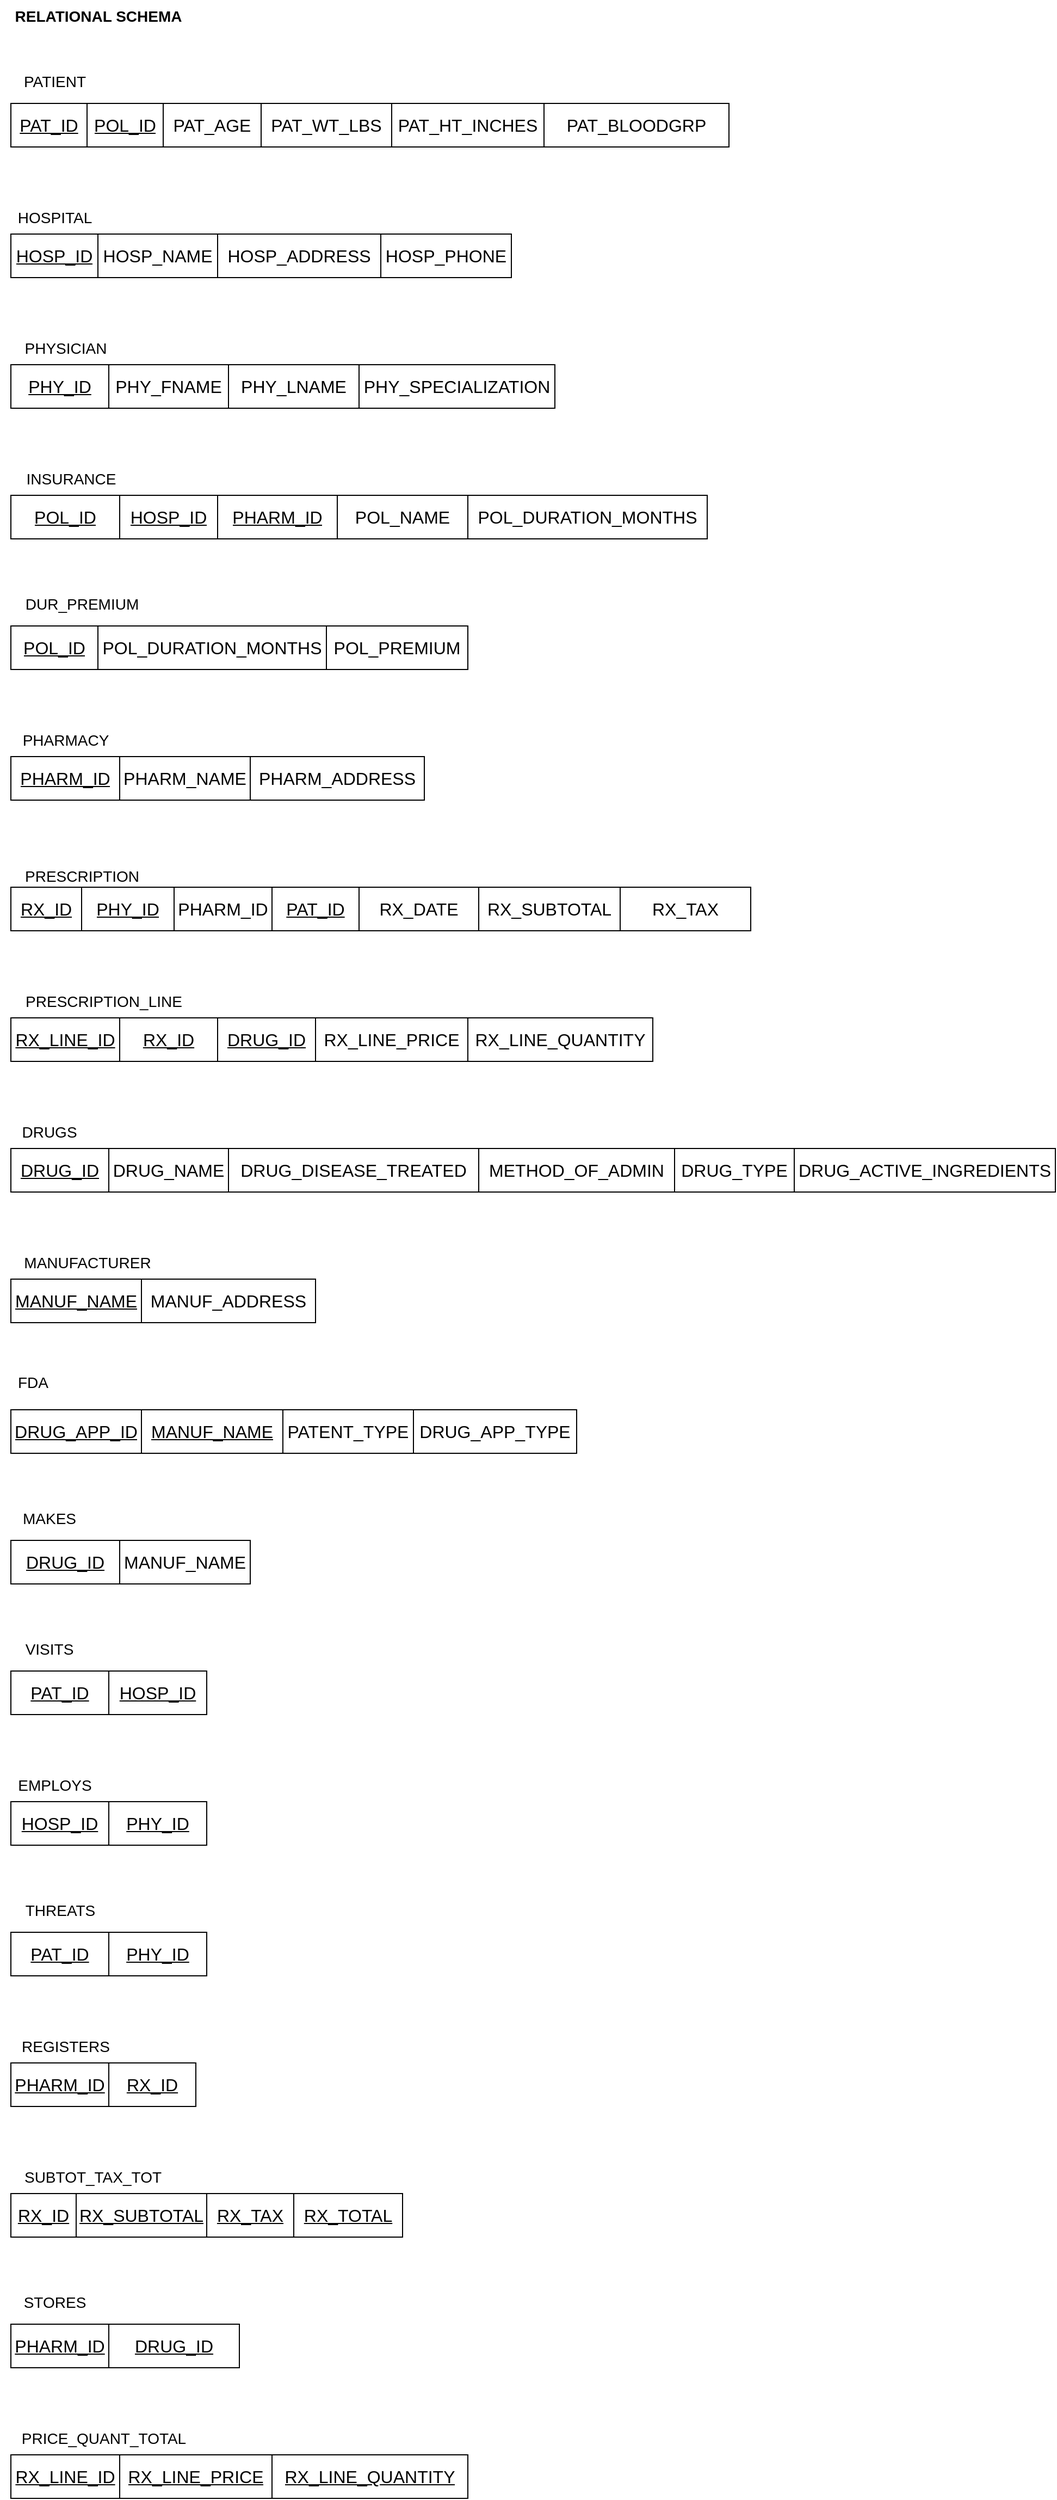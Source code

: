 <mxfile version="20.8.22" type="device"><diagram name="Page-1" id="FO2yxtECgsVE-510aIQK"><mxGraphModel dx="1804" dy="647" grid="1" gridSize="10" guides="1" tooltips="1" connect="1" arrows="1" fold="1" page="1" pageScale="1" pageWidth="850" pageHeight="1100" math="0" shadow="0"><root><mxCell id="0"/><mxCell id="1" parent="0"/><mxCell id="-_UWypCyDDs9luYid3lw-1" value="" style="shape=table;startSize=0;container=1;collapsible=0;childLayout=tableLayout;fontSize=16;" vertex="1" parent="1"><mxGeometry y="120" width="230" height="40" as="geometry"/></mxCell><mxCell id="-_UWypCyDDs9luYid3lw-2" value="" style="shape=tableRow;horizontal=0;startSize=0;swimlaneHead=0;swimlaneBody=0;strokeColor=inherit;top=0;left=0;bottom=0;right=0;collapsible=0;dropTarget=0;fillColor=none;points=[[0,0.5],[1,0.5]];portConstraint=eastwest;fontSize=16;" vertex="1" parent="-_UWypCyDDs9luYid3lw-1"><mxGeometry width="230" height="40" as="geometry"/></mxCell><mxCell id="-_UWypCyDDs9luYid3lw-3" value="&lt;u&gt;PAT_ID&lt;/u&gt;" style="shape=partialRectangle;html=1;whiteSpace=wrap;connectable=0;strokeColor=inherit;overflow=hidden;fillColor=none;top=0;left=0;bottom=0;right=0;pointerEvents=1;fontSize=16;" vertex="1" parent="-_UWypCyDDs9luYid3lw-2"><mxGeometry width="70" height="40" as="geometry"><mxRectangle width="70" height="40" as="alternateBounds"/></mxGeometry></mxCell><mxCell id="-_UWypCyDDs9luYid3lw-4" value="&lt;u&gt;POL_ID&lt;/u&gt;" style="shape=partialRectangle;html=1;whiteSpace=wrap;connectable=0;strokeColor=inherit;overflow=hidden;fillColor=none;top=0;left=0;bottom=0;right=0;pointerEvents=1;fontSize=16;" vertex="1" parent="-_UWypCyDDs9luYid3lw-2"><mxGeometry x="70" width="70" height="40" as="geometry"><mxRectangle width="70" height="40" as="alternateBounds"/></mxGeometry></mxCell><mxCell id="-_UWypCyDDs9luYid3lw-5" value="PAT_AGE" style="shape=partialRectangle;html=1;whiteSpace=wrap;connectable=0;strokeColor=inherit;overflow=hidden;fillColor=none;top=0;left=0;bottom=0;right=0;pointerEvents=1;fontSize=16;" vertex="1" parent="-_UWypCyDDs9luYid3lw-2"><mxGeometry x="140" width="90" height="40" as="geometry"><mxRectangle width="90" height="40" as="alternateBounds"/></mxGeometry></mxCell><mxCell id="-_UWypCyDDs9luYid3lw-14" value="" style="shape=table;startSize=0;container=1;collapsible=0;childLayout=tableLayout;fontSize=16;" vertex="1" parent="1"><mxGeometry x="230" y="120" width="430" height="40" as="geometry"/></mxCell><mxCell id="-_UWypCyDDs9luYid3lw-15" value="" style="shape=tableRow;horizontal=0;startSize=0;swimlaneHead=0;swimlaneBody=0;strokeColor=inherit;top=0;left=0;bottom=0;right=0;collapsible=0;dropTarget=0;fillColor=none;points=[[0,0.5],[1,0.5]];portConstraint=eastwest;fontSize=16;" vertex="1" parent="-_UWypCyDDs9luYid3lw-14"><mxGeometry width="430" height="40" as="geometry"/></mxCell><mxCell id="-_UWypCyDDs9luYid3lw-16" value="PAT_WT_LBS" style="shape=partialRectangle;html=1;whiteSpace=wrap;connectable=0;strokeColor=inherit;overflow=hidden;fillColor=none;top=0;left=0;bottom=0;right=0;pointerEvents=1;fontSize=16;" vertex="1" parent="-_UWypCyDDs9luYid3lw-15"><mxGeometry width="120" height="40" as="geometry"><mxRectangle width="120" height="40" as="alternateBounds"/></mxGeometry></mxCell><mxCell id="-_UWypCyDDs9luYid3lw-17" value="PAT_HT_INCHES" style="shape=partialRectangle;html=1;whiteSpace=wrap;connectable=0;strokeColor=inherit;overflow=hidden;fillColor=none;top=0;left=0;bottom=0;right=0;pointerEvents=1;fontSize=16;" vertex="1" parent="-_UWypCyDDs9luYid3lw-15"><mxGeometry x="120" width="140" height="40" as="geometry"><mxRectangle width="140" height="40" as="alternateBounds"/></mxGeometry></mxCell><mxCell id="-_UWypCyDDs9luYid3lw-18" value="PAT_BLOODGRP" style="shape=partialRectangle;html=1;whiteSpace=wrap;connectable=0;strokeColor=inherit;overflow=hidden;fillColor=none;top=0;left=0;bottom=0;right=0;pointerEvents=1;fontSize=16;" vertex="1" parent="-_UWypCyDDs9luYid3lw-15"><mxGeometry x="260" width="170" height="40" as="geometry"><mxRectangle width="170" height="40" as="alternateBounds"/></mxGeometry></mxCell><mxCell id="-_UWypCyDDs9luYid3lw-19" value="&lt;font style=&quot;font-size: 14px;&quot;&gt;&lt;b&gt;RELATIONAL SCHEMA&lt;/b&gt;&lt;/font&gt;" style="text;html=1;align=center;verticalAlign=middle;resizable=0;points=[];autosize=1;strokeColor=none;fillColor=none;" vertex="1" parent="1"><mxGeometry x="-10" y="25" width="180" height="30" as="geometry"/></mxCell><mxCell id="-_UWypCyDDs9luYid3lw-20" value="PATIENT" style="text;html=1;align=center;verticalAlign=middle;resizable=0;points=[];autosize=1;strokeColor=none;fillColor=none;fontSize=14;" vertex="1" parent="1"><mxGeometry y="85" width="80" height="30" as="geometry"/></mxCell><mxCell id="-_UWypCyDDs9luYid3lw-21" value="HOSPITAL" style="text;html=1;align=center;verticalAlign=middle;resizable=0;points=[];autosize=1;strokeColor=none;fillColor=none;fontSize=14;" vertex="1" parent="1"><mxGeometry x="-5" y="210" width="90" height="30" as="geometry"/></mxCell><mxCell id="-_UWypCyDDs9luYid3lw-22" value="" style="shape=table;startSize=0;container=1;collapsible=0;childLayout=tableLayout;fontSize=16;" vertex="1" parent="1"><mxGeometry y="240" width="340" height="40" as="geometry"/></mxCell><mxCell id="-_UWypCyDDs9luYid3lw-23" value="" style="shape=tableRow;horizontal=0;startSize=0;swimlaneHead=0;swimlaneBody=0;strokeColor=inherit;top=0;left=0;bottom=0;right=0;collapsible=0;dropTarget=0;fillColor=none;points=[[0,0.5],[1,0.5]];portConstraint=eastwest;fontSize=16;" vertex="1" parent="-_UWypCyDDs9luYid3lw-22"><mxGeometry width="340" height="40" as="geometry"/></mxCell><mxCell id="-_UWypCyDDs9luYid3lw-24" value="&lt;u&gt;HOSP_ID&lt;/u&gt;" style="shape=partialRectangle;html=1;whiteSpace=wrap;connectable=0;strokeColor=inherit;overflow=hidden;fillColor=none;top=0;left=0;bottom=0;right=0;pointerEvents=1;fontSize=16;" vertex="1" parent="-_UWypCyDDs9luYid3lw-23"><mxGeometry width="80" height="40" as="geometry"><mxRectangle width="80" height="40" as="alternateBounds"/></mxGeometry></mxCell><mxCell id="-_UWypCyDDs9luYid3lw-25" value="HOSP_NAME" style="shape=partialRectangle;html=1;whiteSpace=wrap;connectable=0;strokeColor=inherit;overflow=hidden;fillColor=none;top=0;left=0;bottom=0;right=0;pointerEvents=1;fontSize=16;" vertex="1" parent="-_UWypCyDDs9luYid3lw-23"><mxGeometry x="80" width="110" height="40" as="geometry"><mxRectangle width="110" height="40" as="alternateBounds"/></mxGeometry></mxCell><mxCell id="-_UWypCyDDs9luYid3lw-26" value="HOSP_ADDRESS" style="shape=partialRectangle;html=1;whiteSpace=wrap;connectable=0;strokeColor=inherit;overflow=hidden;fillColor=none;top=0;left=0;bottom=0;right=0;pointerEvents=1;fontSize=16;" vertex="1" parent="-_UWypCyDDs9luYid3lw-23"><mxGeometry x="190" width="150" height="40" as="geometry"><mxRectangle width="150" height="40" as="alternateBounds"/></mxGeometry></mxCell><mxCell id="-_UWypCyDDs9luYid3lw-52" value="HOSP_PHONE" style="whiteSpace=wrap;html=1;fontSize=16;startSize=0;" vertex="1" parent="1"><mxGeometry x="340" y="240" width="120" height="40" as="geometry"/></mxCell><mxCell id="-_UWypCyDDs9luYid3lw-54" value="PHYSICIAN" style="text;html=1;align=center;verticalAlign=middle;resizable=0;points=[];autosize=1;strokeColor=none;fillColor=none;fontSize=14;" vertex="1" parent="1"><mxGeometry y="330" width="100" height="30" as="geometry"/></mxCell><mxCell id="-_UWypCyDDs9luYid3lw-55" value="" style="shape=table;startSize=0;container=1;collapsible=0;childLayout=tableLayout;fontSize=16;" vertex="1" parent="1"><mxGeometry y="360" width="320" height="40" as="geometry"/></mxCell><mxCell id="-_UWypCyDDs9luYid3lw-56" value="" style="shape=tableRow;horizontal=0;startSize=0;swimlaneHead=0;swimlaneBody=0;strokeColor=inherit;top=0;left=0;bottom=0;right=0;collapsible=0;dropTarget=0;fillColor=none;points=[[0,0.5],[1,0.5]];portConstraint=eastwest;fontSize=16;" vertex="1" parent="-_UWypCyDDs9luYid3lw-55"><mxGeometry width="320" height="40" as="geometry"/></mxCell><mxCell id="-_UWypCyDDs9luYid3lw-57" value="&lt;u&gt;PHY_ID&lt;/u&gt;" style="shape=partialRectangle;html=1;whiteSpace=wrap;connectable=0;strokeColor=inherit;overflow=hidden;fillColor=none;top=0;left=0;bottom=0;right=0;pointerEvents=1;fontSize=16;" vertex="1" parent="-_UWypCyDDs9luYid3lw-56"><mxGeometry width="90" height="40" as="geometry"><mxRectangle width="90" height="40" as="alternateBounds"/></mxGeometry></mxCell><mxCell id="-_UWypCyDDs9luYid3lw-58" value="PHY_FNAME" style="shape=partialRectangle;html=1;whiteSpace=wrap;connectable=0;strokeColor=inherit;overflow=hidden;fillColor=none;top=0;left=0;bottom=0;right=0;pointerEvents=1;fontSize=16;" vertex="1" parent="-_UWypCyDDs9luYid3lw-56"><mxGeometry x="90" width="110" height="40" as="geometry"><mxRectangle width="110" height="40" as="alternateBounds"/></mxGeometry></mxCell><mxCell id="-_UWypCyDDs9luYid3lw-59" value="PHY_LNAME" style="shape=partialRectangle;html=1;whiteSpace=wrap;connectable=0;strokeColor=inherit;overflow=hidden;fillColor=none;top=0;left=0;bottom=0;right=0;pointerEvents=1;fontSize=16;" vertex="1" parent="-_UWypCyDDs9luYid3lw-56"><mxGeometry x="200" width="120" height="40" as="geometry"><mxRectangle width="120" height="40" as="alternateBounds"/></mxGeometry></mxCell><mxCell id="-_UWypCyDDs9luYid3lw-68" value="PHY_SPECIALIZATION" style="whiteSpace=wrap;html=1;fontSize=16;startSize=0;" vertex="1" parent="1"><mxGeometry x="320" y="360" width="180" height="40" as="geometry"/></mxCell><mxCell id="-_UWypCyDDs9luYid3lw-70" value="INSURANCE" style="text;html=1;align=center;verticalAlign=middle;resizable=0;points=[];autosize=1;strokeColor=none;fillColor=none;fontSize=14;" vertex="1" parent="1"><mxGeometry y="450" width="110" height="30" as="geometry"/></mxCell><mxCell id="-_UWypCyDDs9luYid3lw-71" value="" style="shape=table;startSize=0;container=1;collapsible=0;childLayout=tableLayout;fontSize=16;" vertex="1" parent="1"><mxGeometry y="480" width="300" height="40" as="geometry"/></mxCell><mxCell id="-_UWypCyDDs9luYid3lw-72" value="" style="shape=tableRow;horizontal=0;startSize=0;swimlaneHead=0;swimlaneBody=0;strokeColor=inherit;top=0;left=0;bottom=0;right=0;collapsible=0;dropTarget=0;fillColor=none;points=[[0,0.5],[1,0.5]];portConstraint=eastwest;fontSize=16;" vertex="1" parent="-_UWypCyDDs9luYid3lw-71"><mxGeometry width="300" height="40" as="geometry"/></mxCell><mxCell id="-_UWypCyDDs9luYid3lw-73" value="&lt;u&gt;POL_ID&lt;/u&gt;" style="shape=partialRectangle;html=1;whiteSpace=wrap;connectable=0;strokeColor=inherit;overflow=hidden;fillColor=none;top=0;left=0;bottom=0;right=0;pointerEvents=1;fontSize=16;" vertex="1" parent="-_UWypCyDDs9luYid3lw-72"><mxGeometry width="100" height="40" as="geometry"><mxRectangle width="100" height="40" as="alternateBounds"/></mxGeometry></mxCell><mxCell id="-_UWypCyDDs9luYid3lw-74" value="&lt;u&gt;HOSP_ID&lt;/u&gt;" style="shape=partialRectangle;html=1;whiteSpace=wrap;connectable=0;strokeColor=inherit;overflow=hidden;fillColor=none;top=0;left=0;bottom=0;right=0;pointerEvents=1;fontSize=16;" vertex="1" parent="-_UWypCyDDs9luYid3lw-72"><mxGeometry x="100" width="90" height="40" as="geometry"><mxRectangle width="90" height="40" as="alternateBounds"/></mxGeometry></mxCell><mxCell id="-_UWypCyDDs9luYid3lw-75" value="&lt;u&gt;PHARM_ID&lt;/u&gt;" style="shape=partialRectangle;html=1;whiteSpace=wrap;connectable=0;strokeColor=inherit;overflow=hidden;fillColor=none;top=0;left=0;bottom=0;right=0;pointerEvents=1;fontSize=16;" vertex="1" parent="-_UWypCyDDs9luYid3lw-72"><mxGeometry x="190" width="110" height="40" as="geometry"><mxRectangle width="110" height="40" as="alternateBounds"/></mxGeometry></mxCell><mxCell id="-_UWypCyDDs9luYid3lw-84" value="POL_NAME" style="whiteSpace=wrap;html=1;fontSize=16;startSize=0;" vertex="1" parent="1"><mxGeometry x="300" y="480" width="120" height="40" as="geometry"/></mxCell><mxCell id="-_UWypCyDDs9luYid3lw-86" value="POL_DURATION_MONTHS" style="whiteSpace=wrap;html=1;fontSize=16;startSize=0;" vertex="1" parent="1"><mxGeometry x="420" y="480" width="220" height="40" as="geometry"/></mxCell><mxCell id="-_UWypCyDDs9luYid3lw-88" value="DUR_PREMIUM" style="text;html=1;align=center;verticalAlign=middle;resizable=0;points=[];autosize=1;strokeColor=none;fillColor=none;fontSize=14;" vertex="1" parent="1"><mxGeometry y="565" width="130" height="30" as="geometry"/></mxCell><mxCell id="-_UWypCyDDs9luYid3lw-89" value="" style="shape=table;startSize=0;container=1;collapsible=0;childLayout=tableLayout;fontSize=16;" vertex="1" parent="1"><mxGeometry y="600" width="420" height="40" as="geometry"/></mxCell><mxCell id="-_UWypCyDDs9luYid3lw-90" value="" style="shape=tableRow;horizontal=0;startSize=0;swimlaneHead=0;swimlaneBody=0;strokeColor=inherit;top=0;left=0;bottom=0;right=0;collapsible=0;dropTarget=0;fillColor=none;points=[[0,0.5],[1,0.5]];portConstraint=eastwest;fontSize=16;" vertex="1" parent="-_UWypCyDDs9luYid3lw-89"><mxGeometry width="420" height="40" as="geometry"/></mxCell><mxCell id="-_UWypCyDDs9luYid3lw-91" value="&lt;u&gt;POL_ID&lt;/u&gt;" style="shape=partialRectangle;html=1;whiteSpace=wrap;connectable=0;strokeColor=inherit;overflow=hidden;fillColor=none;top=0;left=0;bottom=0;right=0;pointerEvents=1;fontSize=16;" vertex="1" parent="-_UWypCyDDs9luYid3lw-90"><mxGeometry width="80" height="40" as="geometry"><mxRectangle width="80" height="40" as="alternateBounds"/></mxGeometry></mxCell><mxCell id="-_UWypCyDDs9luYid3lw-92" value="POL_DURATION_MONTHS" style="shape=partialRectangle;html=1;whiteSpace=wrap;connectable=0;strokeColor=inherit;overflow=hidden;fillColor=none;top=0;left=0;bottom=0;right=0;pointerEvents=1;fontSize=16;" vertex="1" parent="-_UWypCyDDs9luYid3lw-90"><mxGeometry x="80" width="210" height="40" as="geometry"><mxRectangle width="210" height="40" as="alternateBounds"/></mxGeometry></mxCell><mxCell id="-_UWypCyDDs9luYid3lw-93" value="POL_PREMIUM" style="shape=partialRectangle;html=1;whiteSpace=wrap;connectable=0;strokeColor=inherit;overflow=hidden;fillColor=none;top=0;left=0;bottom=0;right=0;pointerEvents=1;fontSize=16;" vertex="1" parent="-_UWypCyDDs9luYid3lw-90"><mxGeometry x="290" width="130" height="40" as="geometry"><mxRectangle width="130" height="40" as="alternateBounds"/></mxGeometry></mxCell><mxCell id="-_UWypCyDDs9luYid3lw-102" value="PHARMACY" style="text;html=1;align=center;verticalAlign=middle;resizable=0;points=[];autosize=1;strokeColor=none;fillColor=none;fontSize=14;" vertex="1" parent="1"><mxGeometry y="690" width="100" height="30" as="geometry"/></mxCell><mxCell id="-_UWypCyDDs9luYid3lw-103" value="" style="shape=table;startSize=0;container=1;collapsible=0;childLayout=tableLayout;fontSize=16;" vertex="1" parent="1"><mxGeometry y="720" width="380" height="40" as="geometry"/></mxCell><mxCell id="-_UWypCyDDs9luYid3lw-104" value="" style="shape=tableRow;horizontal=0;startSize=0;swimlaneHead=0;swimlaneBody=0;strokeColor=inherit;top=0;left=0;bottom=0;right=0;collapsible=0;dropTarget=0;fillColor=none;points=[[0,0.5],[1,0.5]];portConstraint=eastwest;fontSize=16;" vertex="1" parent="-_UWypCyDDs9luYid3lw-103"><mxGeometry width="380" height="40" as="geometry"/></mxCell><mxCell id="-_UWypCyDDs9luYid3lw-105" value="&lt;u&gt;PHARM_ID&lt;/u&gt;" style="shape=partialRectangle;html=1;whiteSpace=wrap;connectable=0;strokeColor=inherit;overflow=hidden;fillColor=none;top=0;left=0;bottom=0;right=0;pointerEvents=1;fontSize=16;" vertex="1" parent="-_UWypCyDDs9luYid3lw-104"><mxGeometry width="100" height="40" as="geometry"><mxRectangle width="100" height="40" as="alternateBounds"/></mxGeometry></mxCell><mxCell id="-_UWypCyDDs9luYid3lw-106" value="PHARM_NAME" style="shape=partialRectangle;html=1;whiteSpace=wrap;connectable=0;strokeColor=inherit;overflow=hidden;fillColor=none;top=0;left=0;bottom=0;right=0;pointerEvents=1;fontSize=16;" vertex="1" parent="-_UWypCyDDs9luYid3lw-104"><mxGeometry x="100" width="120" height="40" as="geometry"><mxRectangle width="120" height="40" as="alternateBounds"/></mxGeometry></mxCell><mxCell id="-_UWypCyDDs9luYid3lw-107" value="PHARM_ADDRESS" style="shape=partialRectangle;html=1;whiteSpace=wrap;connectable=0;strokeColor=inherit;overflow=hidden;fillColor=none;top=0;left=0;bottom=0;right=0;pointerEvents=1;fontSize=16;" vertex="1" parent="-_UWypCyDDs9luYid3lw-104"><mxGeometry x="220" width="160" height="40" as="geometry"><mxRectangle width="160" height="40" as="alternateBounds"/></mxGeometry></mxCell><mxCell id="-_UWypCyDDs9luYid3lw-116" value="PRESCRIPTION" style="text;html=1;align=center;verticalAlign=middle;resizable=0;points=[];autosize=1;strokeColor=none;fillColor=none;fontSize=14;" vertex="1" parent="1"><mxGeometry y="815" width="130" height="30" as="geometry"/></mxCell><mxCell id="-_UWypCyDDs9luYid3lw-117" value="" style="shape=table;startSize=0;container=1;collapsible=0;childLayout=tableLayout;fontSize=16;" vertex="1" parent="1"><mxGeometry y="840" width="240" height="40" as="geometry"/></mxCell><mxCell id="-_UWypCyDDs9luYid3lw-118" value="" style="shape=tableRow;horizontal=0;startSize=0;swimlaneHead=0;swimlaneBody=0;strokeColor=inherit;top=0;left=0;bottom=0;right=0;collapsible=0;dropTarget=0;fillColor=none;points=[[0,0.5],[1,0.5]];portConstraint=eastwest;fontSize=16;" vertex="1" parent="-_UWypCyDDs9luYid3lw-117"><mxGeometry width="240" height="40" as="geometry"/></mxCell><mxCell id="-_UWypCyDDs9luYid3lw-119" value="&lt;u&gt;RX_ID&lt;/u&gt;" style="shape=partialRectangle;html=1;whiteSpace=wrap;connectable=0;strokeColor=inherit;overflow=hidden;fillColor=none;top=0;left=0;bottom=0;right=0;pointerEvents=1;fontSize=16;" vertex="1" parent="-_UWypCyDDs9luYid3lw-118"><mxGeometry width="65" height="40" as="geometry"><mxRectangle width="65" height="40" as="alternateBounds"/></mxGeometry></mxCell><mxCell id="-_UWypCyDDs9luYid3lw-120" value="&lt;u&gt;PHY_ID&lt;/u&gt;" style="shape=partialRectangle;html=1;whiteSpace=wrap;connectable=0;strokeColor=inherit;overflow=hidden;fillColor=none;top=0;left=0;bottom=0;right=0;pointerEvents=1;fontSize=16;" vertex="1" parent="-_UWypCyDDs9luYid3lw-118"><mxGeometry x="65" width="85" height="40" as="geometry"><mxRectangle width="85" height="40" as="alternateBounds"/></mxGeometry></mxCell><mxCell id="-_UWypCyDDs9luYid3lw-121" value="PHARM_ID" style="shape=partialRectangle;html=1;whiteSpace=wrap;connectable=0;strokeColor=inherit;overflow=hidden;fillColor=none;top=0;left=0;bottom=0;right=0;pointerEvents=1;fontSize=16;" vertex="1" parent="-_UWypCyDDs9luYid3lw-118"><mxGeometry x="150" width="90" height="40" as="geometry"><mxRectangle width="90" height="40" as="alternateBounds"/></mxGeometry></mxCell><mxCell id="-_UWypCyDDs9luYid3lw-130" value="" style="shape=table;startSize=0;container=1;collapsible=0;childLayout=tableLayout;fontSize=16;" vertex="1" parent="1"><mxGeometry x="240" y="840" width="320" height="40" as="geometry"/></mxCell><mxCell id="-_UWypCyDDs9luYid3lw-131" value="" style="shape=tableRow;horizontal=0;startSize=0;swimlaneHead=0;swimlaneBody=0;strokeColor=inherit;top=0;left=0;bottom=0;right=0;collapsible=0;dropTarget=0;fillColor=none;points=[[0,0.5],[1,0.5]];portConstraint=eastwest;fontSize=16;" vertex="1" parent="-_UWypCyDDs9luYid3lw-130"><mxGeometry width="320" height="40" as="geometry"/></mxCell><mxCell id="-_UWypCyDDs9luYid3lw-132" value="&lt;u&gt;PAT_ID&lt;/u&gt;" style="shape=partialRectangle;html=1;whiteSpace=wrap;connectable=0;strokeColor=inherit;overflow=hidden;fillColor=none;top=0;left=0;bottom=0;right=0;pointerEvents=1;fontSize=16;" vertex="1" parent="-_UWypCyDDs9luYid3lw-131"><mxGeometry width="80" height="40" as="geometry"><mxRectangle width="80" height="40" as="alternateBounds"/></mxGeometry></mxCell><mxCell id="-_UWypCyDDs9luYid3lw-133" value="RX_DATE" style="shape=partialRectangle;html=1;whiteSpace=wrap;connectable=0;strokeColor=inherit;overflow=hidden;fillColor=none;top=0;left=0;bottom=0;right=0;pointerEvents=1;fontSize=16;" vertex="1" parent="-_UWypCyDDs9luYid3lw-131"><mxGeometry x="80" width="110" height="40" as="geometry"><mxRectangle width="110" height="40" as="alternateBounds"/></mxGeometry></mxCell><mxCell id="-_UWypCyDDs9luYid3lw-134" value="RX_SUBTOTAL" style="shape=partialRectangle;html=1;whiteSpace=wrap;connectable=0;strokeColor=inherit;overflow=hidden;fillColor=none;top=0;left=0;bottom=0;right=0;pointerEvents=1;fontSize=16;" vertex="1" parent="-_UWypCyDDs9luYid3lw-131"><mxGeometry x="190" width="130" height="40" as="geometry"><mxRectangle width="130" height="40" as="alternateBounds"/></mxGeometry></mxCell><mxCell id="-_UWypCyDDs9luYid3lw-140" value="RX_TAX" style="whiteSpace=wrap;html=1;fontSize=16;startSize=0;" vertex="1" parent="1"><mxGeometry x="560" y="840" width="120" height="40" as="geometry"/></mxCell><mxCell id="-_UWypCyDDs9luYid3lw-142" value="PRESCRIPTION_LINE" style="text;html=1;align=center;verticalAlign=middle;resizable=0;points=[];autosize=1;strokeColor=none;fillColor=none;fontSize=14;" vertex="1" parent="1"><mxGeometry y="930" width="170" height="30" as="geometry"/></mxCell><mxCell id="-_UWypCyDDs9luYid3lw-143" value="" style="shape=table;startSize=0;container=1;collapsible=0;childLayout=tableLayout;fontSize=16;" vertex="1" parent="1"><mxGeometry y="960" width="280" height="40" as="geometry"/></mxCell><mxCell id="-_UWypCyDDs9luYid3lw-144" value="" style="shape=tableRow;horizontal=0;startSize=0;swimlaneHead=0;swimlaneBody=0;strokeColor=inherit;top=0;left=0;bottom=0;right=0;collapsible=0;dropTarget=0;fillColor=none;points=[[0,0.5],[1,0.5]];portConstraint=eastwest;fontSize=16;" vertex="1" parent="-_UWypCyDDs9luYid3lw-143"><mxGeometry width="280" height="40" as="geometry"/></mxCell><mxCell id="-_UWypCyDDs9luYid3lw-145" value="&lt;u&gt;RX_LINE_ID&lt;/u&gt;" style="shape=partialRectangle;html=1;whiteSpace=wrap;connectable=0;strokeColor=inherit;overflow=hidden;fillColor=none;top=0;left=0;bottom=0;right=0;pointerEvents=1;fontSize=16;" vertex="1" parent="-_UWypCyDDs9luYid3lw-144"><mxGeometry width="100" height="40" as="geometry"><mxRectangle width="100" height="40" as="alternateBounds"/></mxGeometry></mxCell><mxCell id="-_UWypCyDDs9luYid3lw-146" value="&lt;u&gt;RX_ID&lt;/u&gt;" style="shape=partialRectangle;html=1;whiteSpace=wrap;connectable=0;strokeColor=inherit;overflow=hidden;fillColor=none;top=0;left=0;bottom=0;right=0;pointerEvents=1;fontSize=16;" vertex="1" parent="-_UWypCyDDs9luYid3lw-144"><mxGeometry x="100" width="90" height="40" as="geometry"><mxRectangle width="90" height="40" as="alternateBounds"/></mxGeometry></mxCell><mxCell id="-_UWypCyDDs9luYid3lw-147" value="&lt;u&gt;DRUG_ID&lt;/u&gt;" style="shape=partialRectangle;html=1;whiteSpace=wrap;connectable=0;strokeColor=inherit;overflow=hidden;fillColor=none;top=0;left=0;bottom=0;right=0;pointerEvents=1;fontSize=16;" vertex="1" parent="-_UWypCyDDs9luYid3lw-144"><mxGeometry x="190" width="90" height="40" as="geometry"><mxRectangle width="90" height="40" as="alternateBounds"/></mxGeometry></mxCell><mxCell id="-_UWypCyDDs9luYid3lw-156" value="RX_LINE_PRICE" style="whiteSpace=wrap;html=1;fontSize=16;startSize=0;" vertex="1" parent="1"><mxGeometry x="280" y="960" width="140" height="40" as="geometry"/></mxCell><mxCell id="-_UWypCyDDs9luYid3lw-158" value="RX_LINE_QUANTITY" style="whiteSpace=wrap;html=1;fontSize=16;startSize=0;" vertex="1" parent="1"><mxGeometry x="420" y="960" width="170" height="40" as="geometry"/></mxCell><mxCell id="-_UWypCyDDs9luYid3lw-160" value="DRUGS" style="text;html=1;align=center;verticalAlign=middle;resizable=0;points=[];autosize=1;strokeColor=none;fillColor=none;fontSize=14;" vertex="1" parent="1"><mxGeometry y="1050" width="70" height="30" as="geometry"/></mxCell><mxCell id="-_UWypCyDDs9luYid3lw-161" value="" style="shape=table;startSize=0;container=1;collapsible=0;childLayout=tableLayout;fontSize=16;" vertex="1" parent="1"><mxGeometry y="1080" width="430" height="40" as="geometry"/></mxCell><mxCell id="-_UWypCyDDs9luYid3lw-162" value="" style="shape=tableRow;horizontal=0;startSize=0;swimlaneHead=0;swimlaneBody=0;strokeColor=inherit;top=0;left=0;bottom=0;right=0;collapsible=0;dropTarget=0;fillColor=none;points=[[0,0.5],[1,0.5]];portConstraint=eastwest;fontSize=16;" vertex="1" parent="-_UWypCyDDs9luYid3lw-161"><mxGeometry width="430" height="40" as="geometry"/></mxCell><mxCell id="-_UWypCyDDs9luYid3lw-163" value="&lt;u&gt;DRUG_ID&lt;/u&gt;" style="shape=partialRectangle;html=1;whiteSpace=wrap;connectable=0;strokeColor=inherit;overflow=hidden;fillColor=none;top=0;left=0;bottom=0;right=0;pointerEvents=1;fontSize=16;" vertex="1" parent="-_UWypCyDDs9luYid3lw-162"><mxGeometry width="90" height="40" as="geometry"><mxRectangle width="90" height="40" as="alternateBounds"/></mxGeometry></mxCell><mxCell id="-_UWypCyDDs9luYid3lw-164" value="DRUG_NAME" style="shape=partialRectangle;html=1;whiteSpace=wrap;connectable=0;strokeColor=inherit;overflow=hidden;fillColor=none;top=0;left=0;bottom=0;right=0;pointerEvents=1;fontSize=16;" vertex="1" parent="-_UWypCyDDs9luYid3lw-162"><mxGeometry x="90" width="110" height="40" as="geometry"><mxRectangle width="110" height="40" as="alternateBounds"/></mxGeometry></mxCell><mxCell id="-_UWypCyDDs9luYid3lw-165" value="DRUG_DISEASE_TREATED" style="shape=partialRectangle;html=1;whiteSpace=wrap;connectable=0;strokeColor=inherit;overflow=hidden;fillColor=none;top=0;left=0;bottom=0;right=0;pointerEvents=1;fontSize=16;" vertex="1" parent="-_UWypCyDDs9luYid3lw-162"><mxGeometry x="200" width="230" height="40" as="geometry"><mxRectangle width="230" height="40" as="alternateBounds"/></mxGeometry></mxCell><mxCell id="-_UWypCyDDs9luYid3lw-174" value="" style="shape=table;startSize=0;container=1;collapsible=0;childLayout=tableLayout;fontSize=16;" vertex="1" parent="1"><mxGeometry x="430" y="1080" width="530" height="40" as="geometry"/></mxCell><mxCell id="-_UWypCyDDs9luYid3lw-175" value="" style="shape=tableRow;horizontal=0;startSize=0;swimlaneHead=0;swimlaneBody=0;strokeColor=inherit;top=0;left=0;bottom=0;right=0;collapsible=0;dropTarget=0;fillColor=none;points=[[0,0.5],[1,0.5]];portConstraint=eastwest;fontSize=16;" vertex="1" parent="-_UWypCyDDs9luYid3lw-174"><mxGeometry width="530" height="40" as="geometry"/></mxCell><mxCell id="-_UWypCyDDs9luYid3lw-176" value="METHOD_OF_ADMIN" style="shape=partialRectangle;html=1;whiteSpace=wrap;connectable=0;strokeColor=inherit;overflow=hidden;fillColor=none;top=0;left=0;bottom=0;right=0;pointerEvents=1;fontSize=16;" vertex="1" parent="-_UWypCyDDs9luYid3lw-175"><mxGeometry width="180" height="40" as="geometry"><mxRectangle width="180" height="40" as="alternateBounds"/></mxGeometry></mxCell><mxCell id="-_UWypCyDDs9luYid3lw-177" value="DRUG_TYPE" style="shape=partialRectangle;html=1;whiteSpace=wrap;connectable=0;strokeColor=inherit;overflow=hidden;fillColor=none;top=0;left=0;bottom=0;right=0;pointerEvents=1;fontSize=16;" vertex="1" parent="-_UWypCyDDs9luYid3lw-175"><mxGeometry x="180" width="110" height="40" as="geometry"><mxRectangle width="110" height="40" as="alternateBounds"/></mxGeometry></mxCell><mxCell id="-_UWypCyDDs9luYid3lw-178" value="DRUG_ACTIVE_INGREDIENTS" style="shape=partialRectangle;html=1;whiteSpace=wrap;connectable=0;strokeColor=inherit;overflow=hidden;fillColor=none;top=0;left=0;bottom=0;right=0;pointerEvents=1;fontSize=16;" vertex="1" parent="-_UWypCyDDs9luYid3lw-175"><mxGeometry x="290" width="240" height="40" as="geometry"><mxRectangle width="240" height="40" as="alternateBounds"/></mxGeometry></mxCell><mxCell id="-_UWypCyDDs9luYid3lw-180" value="MANUFACTURER" style="text;html=1;align=center;verticalAlign=middle;resizable=0;points=[];autosize=1;strokeColor=none;fillColor=none;fontSize=14;" vertex="1" parent="1"><mxGeometry y="1170" width="140" height="30" as="geometry"/></mxCell><mxCell id="-_UWypCyDDs9luYid3lw-207" value="&lt;u&gt;MANUF_NAME&lt;/u&gt;" style="whiteSpace=wrap;html=1;fontSize=16;startSize=0;" vertex="1" parent="1"><mxGeometry y="1200" width="120" height="40" as="geometry"/></mxCell><mxCell id="-_UWypCyDDs9luYid3lw-209" value="MANUF_ADDRESS" style="whiteSpace=wrap;html=1;fontSize=16;startSize=0;" vertex="1" parent="1"><mxGeometry x="120" y="1200" width="160" height="40" as="geometry"/></mxCell><mxCell id="-_UWypCyDDs9luYid3lw-211" value="FDA" style="text;html=1;align=center;verticalAlign=middle;resizable=0;points=[];autosize=1;strokeColor=none;fillColor=none;fontSize=14;" vertex="1" parent="1"><mxGeometry x="-5" y="1280" width="50" height="30" as="geometry"/></mxCell><mxCell id="-_UWypCyDDs9luYid3lw-212" value="" style="shape=table;startSize=0;container=1;collapsible=0;childLayout=tableLayout;fontSize=16;" vertex="1" parent="1"><mxGeometry y="1320" width="370" height="40" as="geometry"/></mxCell><mxCell id="-_UWypCyDDs9luYid3lw-213" value="" style="shape=tableRow;horizontal=0;startSize=0;swimlaneHead=0;swimlaneBody=0;strokeColor=inherit;top=0;left=0;bottom=0;right=0;collapsible=0;dropTarget=0;fillColor=none;points=[[0,0.5],[1,0.5]];portConstraint=eastwest;fontSize=16;" vertex="1" parent="-_UWypCyDDs9luYid3lw-212"><mxGeometry width="370" height="40" as="geometry"/></mxCell><mxCell id="-_UWypCyDDs9luYid3lw-214" value="&lt;u&gt;DRUG_APP_ID&lt;/u&gt;" style="shape=partialRectangle;html=1;whiteSpace=wrap;connectable=0;strokeColor=inherit;overflow=hidden;fillColor=none;top=0;left=0;bottom=0;right=0;pointerEvents=1;fontSize=16;" vertex="1" parent="-_UWypCyDDs9luYid3lw-213"><mxGeometry width="120" height="40" as="geometry"><mxRectangle width="120" height="40" as="alternateBounds"/></mxGeometry></mxCell><mxCell id="-_UWypCyDDs9luYid3lw-215" value="&lt;u&gt;MANUF_NAME&lt;/u&gt;" style="shape=partialRectangle;html=1;whiteSpace=wrap;connectable=0;strokeColor=inherit;overflow=hidden;fillColor=none;top=0;left=0;bottom=0;right=0;pointerEvents=1;fontSize=16;" vertex="1" parent="-_UWypCyDDs9luYid3lw-213"><mxGeometry x="120" width="130" height="40" as="geometry"><mxRectangle width="130" height="40" as="alternateBounds"/></mxGeometry></mxCell><mxCell id="-_UWypCyDDs9luYid3lw-216" value="PATENT_TYPE" style="shape=partialRectangle;html=1;whiteSpace=wrap;connectable=0;strokeColor=inherit;overflow=hidden;fillColor=none;top=0;left=0;bottom=0;right=0;pointerEvents=1;fontSize=16;" vertex="1" parent="-_UWypCyDDs9luYid3lw-213"><mxGeometry x="250" width="120" height="40" as="geometry"><mxRectangle width="120" height="40" as="alternateBounds"/></mxGeometry></mxCell><mxCell id="-_UWypCyDDs9luYid3lw-225" value="DRUG_APP_TYPE" style="whiteSpace=wrap;html=1;fontSize=16;startSize=0;" vertex="1" parent="1"><mxGeometry x="370" y="1320" width="150" height="40" as="geometry"/></mxCell><mxCell id="-_UWypCyDDs9luYid3lw-227" value="MAKES" style="text;html=1;align=center;verticalAlign=middle;resizable=0;points=[];autosize=1;strokeColor=none;fillColor=none;fontSize=14;" vertex="1" parent="1"><mxGeometry y="1405" width="70" height="30" as="geometry"/></mxCell><mxCell id="-_UWypCyDDs9luYid3lw-241" value="&lt;u&gt;DRUG_ID&lt;/u&gt;" style="whiteSpace=wrap;html=1;fontSize=16;startSize=0;" vertex="1" parent="1"><mxGeometry y="1440" width="100" height="40" as="geometry"/></mxCell><mxCell id="-_UWypCyDDs9luYid3lw-243" value="MANUF_NAME" style="whiteSpace=wrap;html=1;fontSize=16;startSize=0;" vertex="1" parent="1"><mxGeometry x="100" y="1440" width="120" height="40" as="geometry"/></mxCell><mxCell id="-_UWypCyDDs9luYid3lw-245" value="VISITS" style="text;html=1;align=center;verticalAlign=middle;resizable=0;points=[];autosize=1;strokeColor=none;fillColor=none;fontSize=14;" vertex="1" parent="1"><mxGeometry y="1525" width="70" height="30" as="geometry"/></mxCell><mxCell id="-_UWypCyDDs9luYid3lw-246" value="&lt;u&gt;PAT_ID&lt;/u&gt;" style="whiteSpace=wrap;html=1;fontSize=16;startSize=0;" vertex="1" parent="1"><mxGeometry y="1560" width="90" height="40" as="geometry"/></mxCell><mxCell id="-_UWypCyDDs9luYid3lw-248" value="&lt;u&gt;HOSP_ID&lt;/u&gt;" style="whiteSpace=wrap;html=1;fontSize=16;startSize=0;" vertex="1" parent="1"><mxGeometry x="90" y="1560" width="90" height="40" as="geometry"/></mxCell><mxCell id="-_UWypCyDDs9luYid3lw-252" value="EMPLOYS" style="text;html=1;align=center;verticalAlign=middle;resizable=0;points=[];autosize=1;strokeColor=none;fillColor=none;fontSize=14;" vertex="1" parent="1"><mxGeometry x="-5" y="1650" width="90" height="30" as="geometry"/></mxCell><mxCell id="-_UWypCyDDs9luYid3lw-266" value="&lt;u&gt;HOSP_ID&lt;/u&gt;" style="whiteSpace=wrap;html=1;fontSize=16;startSize=0;" vertex="1" parent="1"><mxGeometry y="1680" width="90" height="40" as="geometry"/></mxCell><mxCell id="-_UWypCyDDs9luYid3lw-267" value="&lt;u&gt;PHY_ID&lt;/u&gt;" style="whiteSpace=wrap;html=1;fontSize=16;startSize=0;" vertex="1" parent="1"><mxGeometry x="90" y="1680" width="90" height="40" as="geometry"/></mxCell><mxCell id="-_UWypCyDDs9luYid3lw-269" value="THREATS" style="text;html=1;align=center;verticalAlign=middle;resizable=0;points=[];autosize=1;strokeColor=none;fillColor=none;fontSize=14;" vertex="1" parent="1"><mxGeometry y="1765" width="90" height="30" as="geometry"/></mxCell><mxCell id="-_UWypCyDDs9luYid3lw-270" value="&lt;u&gt;PAT_ID&lt;/u&gt;" style="whiteSpace=wrap;html=1;fontSize=16;startSize=0;" vertex="1" parent="1"><mxGeometry y="1800" width="90" height="40" as="geometry"/></mxCell><mxCell id="-_UWypCyDDs9luYid3lw-271" value="&lt;u&gt;PHY_ID&lt;/u&gt;" style="whiteSpace=wrap;html=1;fontSize=16;startSize=0;" vertex="1" parent="1"><mxGeometry x="90" y="1800" width="90" height="40" as="geometry"/></mxCell><mxCell id="-_UWypCyDDs9luYid3lw-272" value="REGISTERS" style="text;html=1;align=center;verticalAlign=middle;resizable=0;points=[];autosize=1;strokeColor=none;fillColor=none;fontSize=14;" vertex="1" parent="1"><mxGeometry y="1890" width="100" height="30" as="geometry"/></mxCell><mxCell id="-_UWypCyDDs9luYid3lw-273" value="&lt;u&gt;PHARM_ID&lt;/u&gt;" style="whiteSpace=wrap;html=1;fontSize=16;startSize=0;" vertex="1" parent="1"><mxGeometry y="1920" width="90" height="40" as="geometry"/></mxCell><mxCell id="-_UWypCyDDs9luYid3lw-274" value="&lt;u&gt;RX_ID&lt;/u&gt;" style="whiteSpace=wrap;html=1;fontSize=16;startSize=0;" vertex="1" parent="1"><mxGeometry x="90" y="1920" width="80" height="40" as="geometry"/></mxCell><mxCell id="-_UWypCyDDs9luYid3lw-276" value="SUBTOT_TAX_TOT" style="text;html=1;align=center;verticalAlign=middle;resizable=0;points=[];autosize=1;strokeColor=none;fillColor=none;fontSize=14;" vertex="1" parent="1"><mxGeometry y="2010" width="150" height="30" as="geometry"/></mxCell><mxCell id="-_UWypCyDDs9luYid3lw-281" value="" style="shape=table;startSize=0;container=1;collapsible=0;childLayout=tableLayout;fontSize=16;" vertex="1" parent="1"><mxGeometry y="2040" width="260" height="40" as="geometry"/></mxCell><mxCell id="-_UWypCyDDs9luYid3lw-282" value="" style="shape=tableRow;horizontal=0;startSize=0;swimlaneHead=0;swimlaneBody=0;strokeColor=inherit;top=0;left=0;bottom=0;right=0;collapsible=0;dropTarget=0;fillColor=none;points=[[0,0.5],[1,0.5]];portConstraint=eastwest;fontSize=16;" vertex="1" parent="-_UWypCyDDs9luYid3lw-281"><mxGeometry width="260" height="40" as="geometry"/></mxCell><mxCell id="-_UWypCyDDs9luYid3lw-283" value="&lt;u&gt;RX_ID&lt;/u&gt;" style="shape=partialRectangle;html=1;whiteSpace=wrap;connectable=0;strokeColor=inherit;overflow=hidden;fillColor=none;top=0;left=0;bottom=0;right=0;pointerEvents=1;fontSize=16;" vertex="1" parent="-_UWypCyDDs9luYid3lw-282"><mxGeometry width="60" height="40" as="geometry"><mxRectangle width="60" height="40" as="alternateBounds"/></mxGeometry></mxCell><mxCell id="-_UWypCyDDs9luYid3lw-284" value="&lt;u&gt;RX_SUBTOTAL&lt;/u&gt;" style="shape=partialRectangle;html=1;whiteSpace=wrap;connectable=0;strokeColor=inherit;overflow=hidden;fillColor=none;top=0;left=0;bottom=0;right=0;pointerEvents=1;fontSize=16;" vertex="1" parent="-_UWypCyDDs9luYid3lw-282"><mxGeometry x="60" width="120" height="40" as="geometry"><mxRectangle width="120" height="40" as="alternateBounds"/></mxGeometry></mxCell><mxCell id="-_UWypCyDDs9luYid3lw-285" value="&lt;u&gt;RX_TAX&lt;/u&gt;" style="shape=partialRectangle;html=1;whiteSpace=wrap;connectable=0;strokeColor=inherit;overflow=hidden;fillColor=none;top=0;left=0;bottom=0;right=0;pointerEvents=1;fontSize=16;" vertex="1" parent="-_UWypCyDDs9luYid3lw-282"><mxGeometry x="180" width="80" height="40" as="geometry"><mxRectangle width="80" height="40" as="alternateBounds"/></mxGeometry></mxCell><mxCell id="-_UWypCyDDs9luYid3lw-294" value="&lt;u&gt;RX_TOTAL&lt;/u&gt;" style="whiteSpace=wrap;html=1;fontSize=16;startSize=0;" vertex="1" parent="1"><mxGeometry x="260" y="2040" width="100" height="40" as="geometry"/></mxCell><mxCell id="-_UWypCyDDs9luYid3lw-296" value="STORES" style="text;html=1;align=center;verticalAlign=middle;resizable=0;points=[];autosize=1;strokeColor=none;fillColor=none;fontSize=14;" vertex="1" parent="1"><mxGeometry y="2125" width="80" height="30" as="geometry"/></mxCell><mxCell id="-_UWypCyDDs9luYid3lw-298" value="&lt;u&gt;PHARM_ID&lt;/u&gt;" style="whiteSpace=wrap;html=1;fontSize=16;startSize=0;" vertex="1" parent="1"><mxGeometry y="2160" width="90" height="40" as="geometry"/></mxCell><mxCell id="-_UWypCyDDs9luYid3lw-299" value="&lt;u&gt;DRUG_ID&lt;/u&gt;" style="whiteSpace=wrap;html=1;fontSize=16;startSize=0;" vertex="1" parent="1"><mxGeometry x="90" y="2160" width="120" height="40" as="geometry"/></mxCell><mxCell id="-_UWypCyDDs9luYid3lw-301" value="PRICE_QUANT_TOTAL" style="text;html=1;align=center;verticalAlign=middle;resizable=0;points=[];autosize=1;strokeColor=none;fillColor=none;fontSize=14;" vertex="1" parent="1"><mxGeometry y="2250" width="170" height="30" as="geometry"/></mxCell><mxCell id="-_UWypCyDDs9luYid3lw-302" value="" style="shape=table;startSize=0;container=1;collapsible=0;childLayout=tableLayout;fontSize=16;" vertex="1" parent="1"><mxGeometry y="2280" width="420" height="40" as="geometry"/></mxCell><mxCell id="-_UWypCyDDs9luYid3lw-303" value="" style="shape=tableRow;horizontal=0;startSize=0;swimlaneHead=0;swimlaneBody=0;strokeColor=inherit;top=0;left=0;bottom=0;right=0;collapsible=0;dropTarget=0;fillColor=none;points=[[0,0.5],[1,0.5]];portConstraint=eastwest;fontSize=16;" vertex="1" parent="-_UWypCyDDs9luYid3lw-302"><mxGeometry width="420" height="40" as="geometry"/></mxCell><mxCell id="-_UWypCyDDs9luYid3lw-304" value="&lt;u&gt;RX_LINE_ID&lt;/u&gt;" style="shape=partialRectangle;html=1;whiteSpace=wrap;connectable=0;strokeColor=inherit;overflow=hidden;fillColor=none;top=0;left=0;bottom=0;right=0;pointerEvents=1;fontSize=16;" vertex="1" parent="-_UWypCyDDs9luYid3lw-303"><mxGeometry width="100" height="40" as="geometry"><mxRectangle width="100" height="40" as="alternateBounds"/></mxGeometry></mxCell><mxCell id="-_UWypCyDDs9luYid3lw-305" value="&lt;u&gt;RX_LINE_PRICE&lt;/u&gt;" style="shape=partialRectangle;html=1;whiteSpace=wrap;connectable=0;strokeColor=inherit;overflow=hidden;fillColor=none;top=0;left=0;bottom=0;right=0;pointerEvents=1;fontSize=16;" vertex="1" parent="-_UWypCyDDs9luYid3lw-303"><mxGeometry x="100" width="140" height="40" as="geometry"><mxRectangle width="140" height="40" as="alternateBounds"/></mxGeometry></mxCell><mxCell id="-_UWypCyDDs9luYid3lw-306" value="&lt;u&gt;RX_LINE_QUANTITY&lt;/u&gt;" style="shape=partialRectangle;html=1;whiteSpace=wrap;connectable=0;strokeColor=inherit;overflow=hidden;fillColor=none;top=0;left=0;bottom=0;right=0;pointerEvents=1;fontSize=16;" vertex="1" parent="-_UWypCyDDs9luYid3lw-303"><mxGeometry x="240" width="180" height="40" as="geometry"><mxRectangle width="180" height="40" as="alternateBounds"/></mxGeometry></mxCell></root></mxGraphModel></diagram></mxfile>